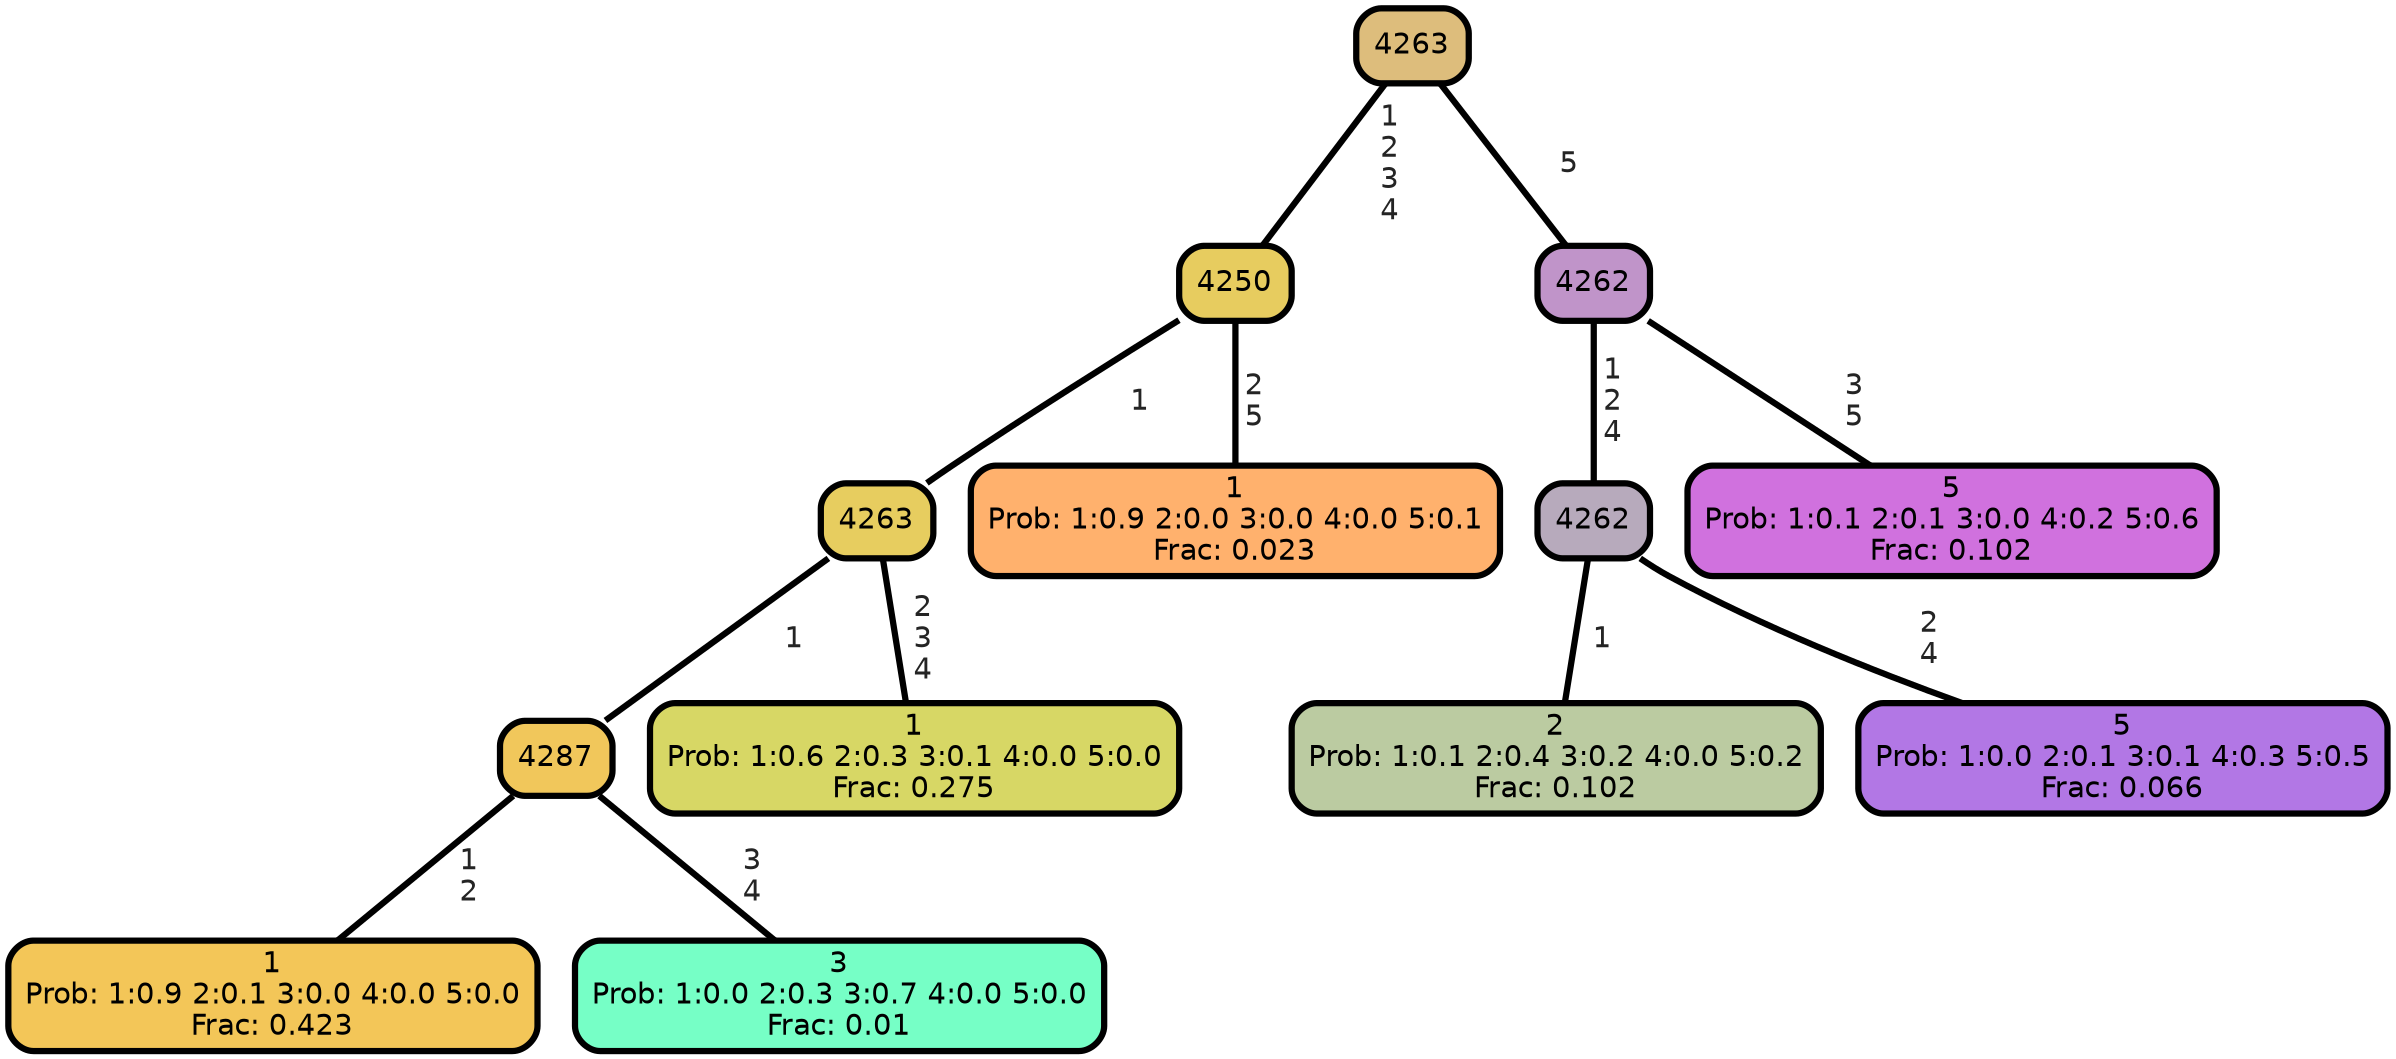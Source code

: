 graph Tree {
node [shape=box, style="filled, rounded",color="black",penwidth="3",fontcolor="black",                 fontname=helvetica] ;
graph [ranksep="0 equally", splines=straight,                 bgcolor=transparent, dpi=200] ;
edge [fontname=helvetica, fontweight=bold,fontcolor=grey14,color=black] ;
0 [label="1
Prob: 1:0.9 2:0.1 3:0.0 4:0.0 5:0.0
Frac: 0.423", fillcolor="#f3c658"] ;
1 [label="4287", fillcolor="#f1c75b"] ;
2 [label="3
Prob: 1:0.0 2:0.3 3:0.7 4:0.0 5:0.0
Frac: 0.01", fillcolor="#76ffc6"] ;
3 [label="4263", fillcolor="#e7cd5f"] ;
4 [label="1
Prob: 1:0.6 2:0.3 3:0.1 4:0.0 5:0.0
Frac: 0.275", fillcolor="#d7d765"] ;
5 [label="4250", fillcolor="#e7cc5f"] ;
6 [label="1
Prob: 1:0.9 2:0.0 3:0.0 4:0.0 5:0.1
Frac: 0.023", fillcolor="#ffb16d"] ;
7 [label="4263", fillcolor="#ddbd7c"] ;
8 [label="2
Prob: 1:0.1 2:0.4 3:0.2 4:0.0 5:0.2
Frac: 0.102", fillcolor="#bbcba1"] ;
9 [label="4262", fillcolor="#b7aabc"] ;
10 [label="5
Prob: 1:0.0 2:0.1 3:0.1 4:0.3 5:0.5
Frac: 0.066", fillcolor="#b277e5"] ;
11 [label="4262", fillcolor="#c094c9"] ;
12 [label="5
Prob: 1:0.1 2:0.1 3:0.0 4:0.2 5:0.6
Frac: 0.102", fillcolor="#d071de"] ;
1 -- 0 [label=" 1\n 2",penwidth=3] ;
1 -- 2 [label=" 3\n 4",penwidth=3] ;
3 -- 1 [label=" 1",penwidth=3] ;
3 -- 4 [label=" 2\n 3\n 4",penwidth=3] ;
5 -- 3 [label=" 1",penwidth=3] ;
5 -- 6 [label=" 2\n 5",penwidth=3] ;
7 -- 5 [label=" 1\n 2\n 3\n 4",penwidth=3] ;
7 -- 11 [label=" 5",penwidth=3] ;
9 -- 8 [label=" 1",penwidth=3] ;
9 -- 10 [label=" 2\n 4",penwidth=3] ;
11 -- 9 [label=" 1\n 2\n 4",penwidth=3] ;
11 -- 12 [label=" 3\n 5",penwidth=3] ;
{rank = same;}}